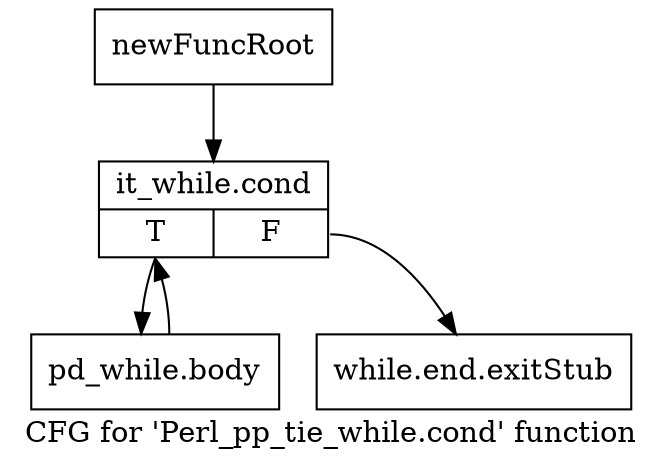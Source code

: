 digraph "CFG for 'Perl_pp_tie_while.cond' function" {
	label="CFG for 'Perl_pp_tie_while.cond' function";

	Node0x50e2330 [shape=record,label="{newFuncRoot}"];
	Node0x50e2330 -> Node0x50e23d0;
	Node0x50e2380 [shape=record,label="{while.end.exitStub}"];
	Node0x50e23d0 [shape=record,label="{it_while.cond|{<s0>T|<s1>F}}"];
	Node0x50e23d0:s0 -> Node0x50e2420;
	Node0x50e23d0:s1 -> Node0x50e2380;
	Node0x50e2420 [shape=record,label="{pd_while.body}"];
	Node0x50e2420 -> Node0x50e23d0;
}
